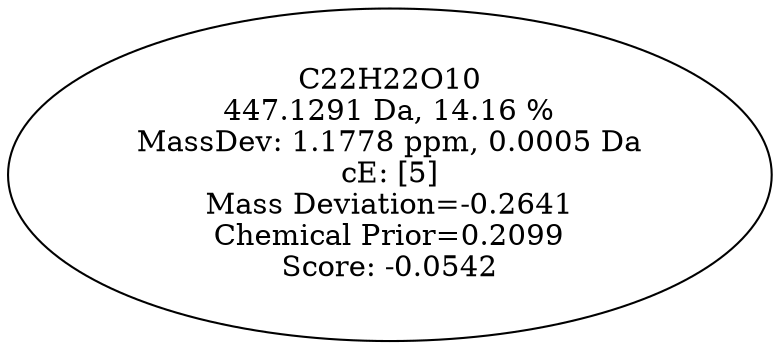 strict digraph {
v1 [label="C22H22O10\n447.1291 Da, 14.16 %\nMassDev: 1.1778 ppm, 0.0005 Da\ncE: [5]\nMass Deviation=-0.2641\nChemical Prior=0.2099\nScore: -0.0542"];
}